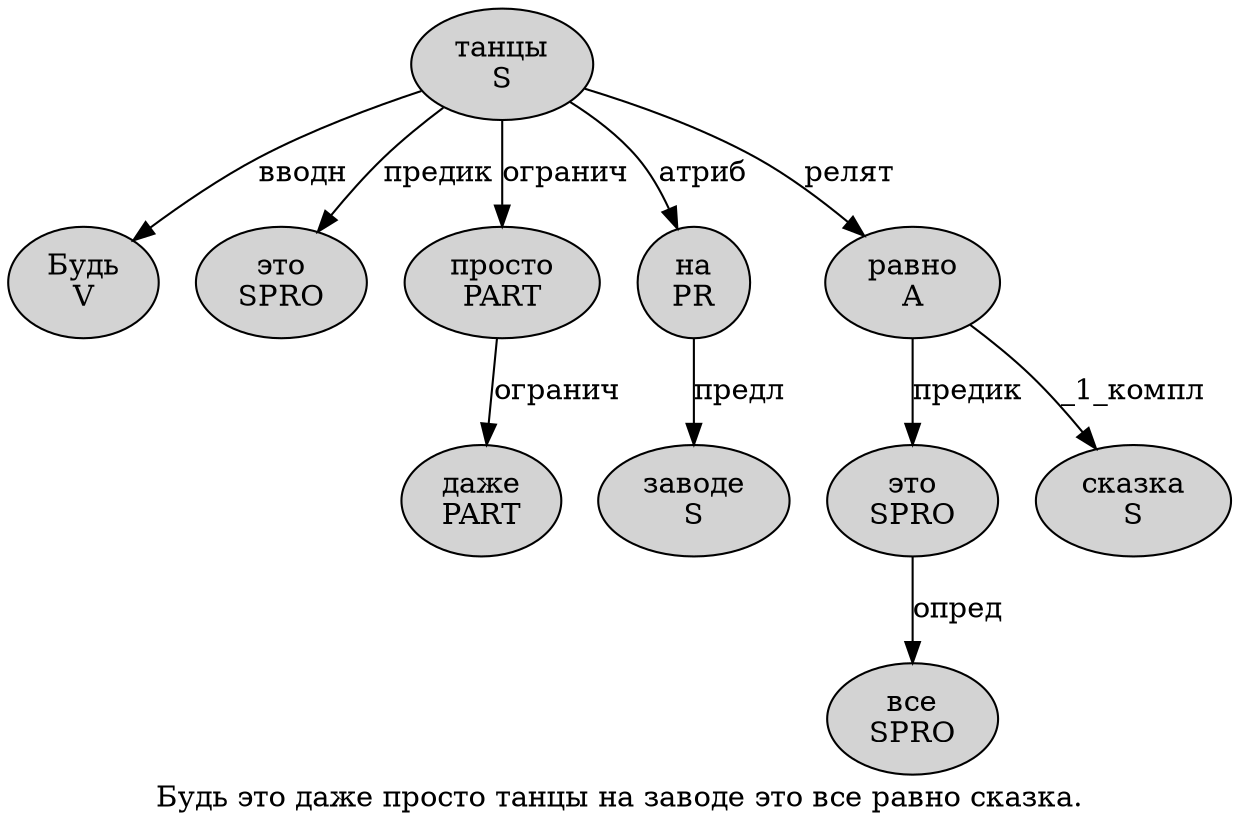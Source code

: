 digraph SENTENCE_540 {
	graph [label="Будь это даже просто танцы на заводе это все равно сказка."]
	node [style=filled]
		0 [label="Будь
V" color="" fillcolor=lightgray penwidth=1 shape=ellipse]
		1 [label="это
SPRO" color="" fillcolor=lightgray penwidth=1 shape=ellipse]
		2 [label="даже
PART" color="" fillcolor=lightgray penwidth=1 shape=ellipse]
		3 [label="просто
PART" color="" fillcolor=lightgray penwidth=1 shape=ellipse]
		4 [label="танцы
S" color="" fillcolor=lightgray penwidth=1 shape=ellipse]
		5 [label="на
PR" color="" fillcolor=lightgray penwidth=1 shape=ellipse]
		6 [label="заводе
S" color="" fillcolor=lightgray penwidth=1 shape=ellipse]
		7 [label="это
SPRO" color="" fillcolor=lightgray penwidth=1 shape=ellipse]
		8 [label="все
SPRO" color="" fillcolor=lightgray penwidth=1 shape=ellipse]
		9 [label="равно
A" color="" fillcolor=lightgray penwidth=1 shape=ellipse]
		10 [label="сказка
S" color="" fillcolor=lightgray penwidth=1 shape=ellipse]
			3 -> 2 [label="огранич"]
			9 -> 7 [label="предик"]
			9 -> 10 [label="_1_компл"]
			4 -> 0 [label="вводн"]
			4 -> 1 [label="предик"]
			4 -> 3 [label="огранич"]
			4 -> 5 [label="атриб"]
			4 -> 9 [label="релят"]
			7 -> 8 [label="опред"]
			5 -> 6 [label="предл"]
}